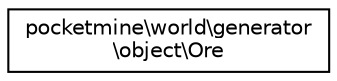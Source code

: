 digraph "Graphical Class Hierarchy"
{
 // INTERACTIVE_SVG=YES
 // LATEX_PDF_SIZE
  edge [fontname="Helvetica",fontsize="10",labelfontname="Helvetica",labelfontsize="10"];
  node [fontname="Helvetica",fontsize="10",shape=record];
  rankdir="LR";
  Node0 [label="pocketmine\\world\\generator\l\\object\\Ore",height=0.2,width=0.4,color="black", fillcolor="white", style="filled",URL="$d3/d44/classpocketmine_1_1world_1_1generator_1_1object_1_1_ore.html",tooltip=" "];
}
